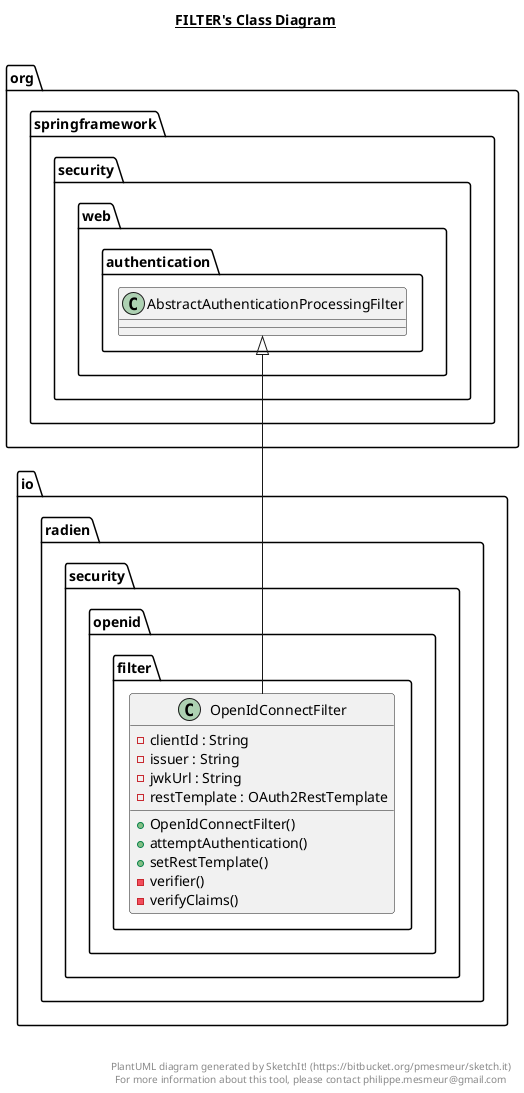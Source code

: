 @startuml

title __FILTER's Class Diagram__\n

  namespace io.radien.security.openid.filter {
    class io.radien.security.openid.filter.OpenIdConnectFilter {
        - clientId : String
        - issuer : String
        - jwkUrl : String
        - restTemplate : OAuth2RestTemplate
        + OpenIdConnectFilter()
        + attemptAuthentication()
        + setRestTemplate()
        - verifier()
        - verifyClaims()
    }
  }
  

  io.radien.security.openid.filter.OpenIdConnectFilter -up-|> org.springframework.security.web.authentication.AbstractAuthenticationProcessingFilter


right footer


PlantUML diagram generated by SketchIt! (https://bitbucket.org/pmesmeur/sketch.it)
For more information about this tool, please contact philippe.mesmeur@gmail.com
endfooter

@enduml
